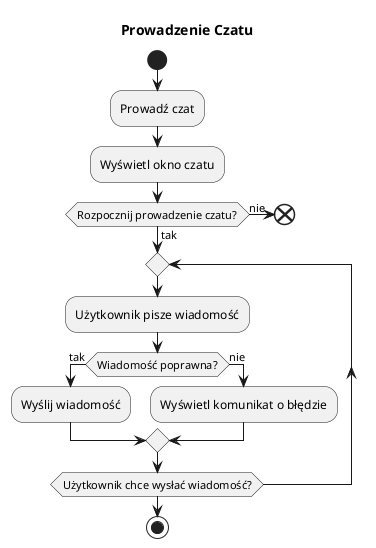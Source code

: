 @startuml
title Prowadzenie Czatu

|User|
start
:Prowadź czat;
:Wyświetl okno czatu;
|User|

if (Rozpocznij prowadzenie czatu?) then (tak)


  repeat
    :Użytkownik pisze wiadomość;
    if (Wiadomość poprawna?) then (tak)
      :Wyślij wiadomość;
    else (nie)
      :Wyświetl komunikat o błędzie;
    endif
  repeat while (Użytkownik chce wysłać wiadomość?);

else (nie)
  end;
endif

|User|
stop
@enduml
